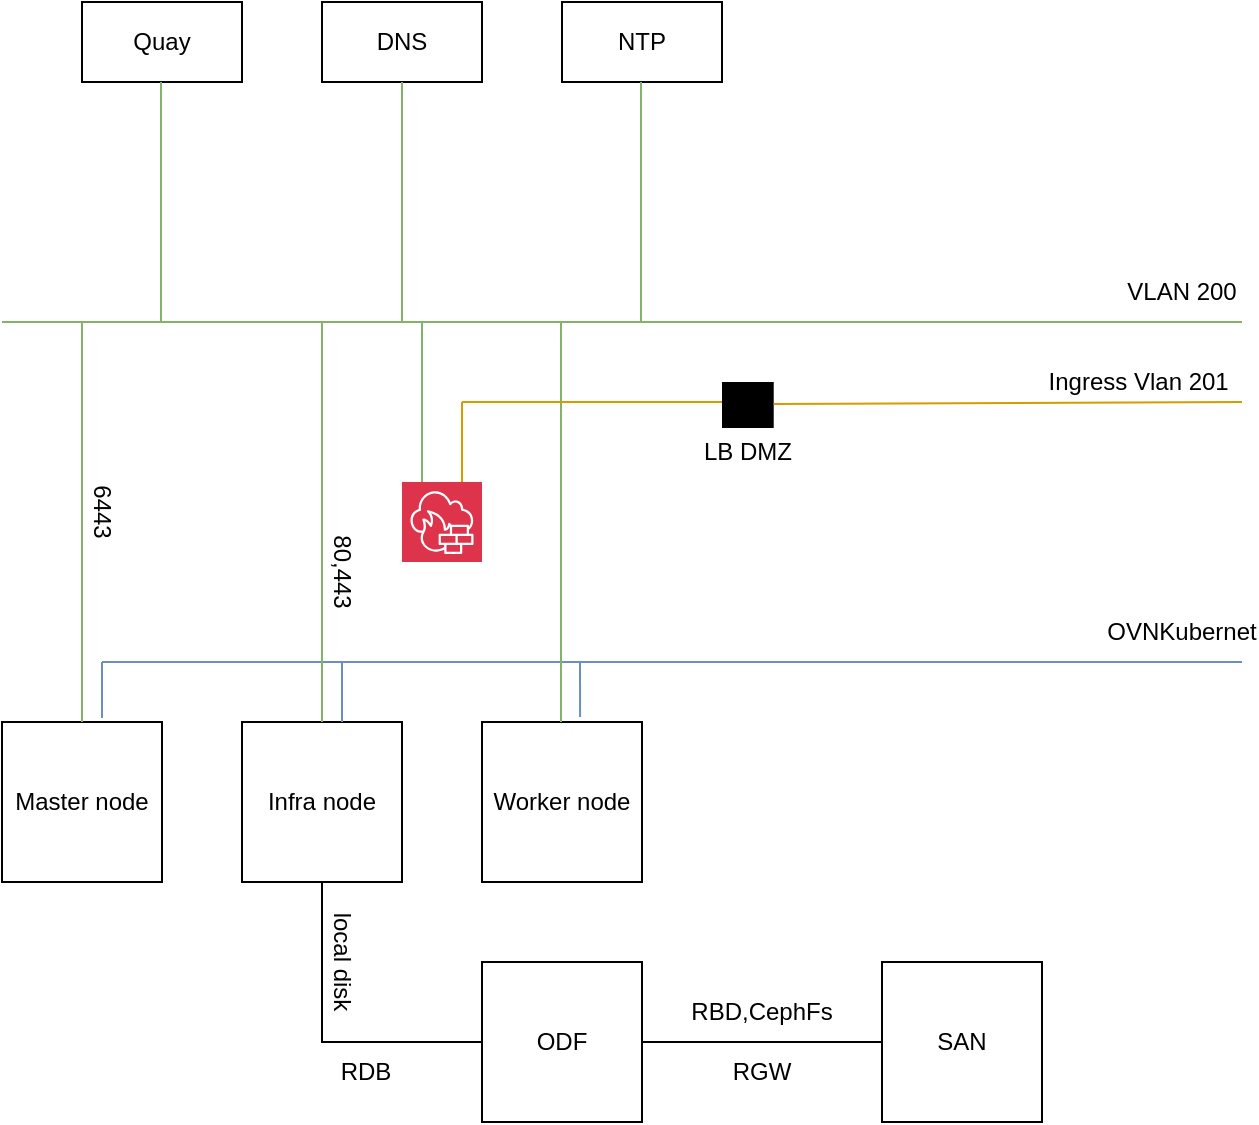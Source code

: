 <mxfile version="28.1.0">
  <diagram name="Trang-1" id="7mNAN81JYyDYD3jnTQ_f">
    <mxGraphModel dx="1034" dy="666" grid="0" gridSize="10" guides="1" tooltips="1" connect="1" arrows="1" fold="1" page="1" pageScale="1" pageWidth="827" pageHeight="1169" math="0" shadow="0">
      <root>
        <mxCell id="0" />
        <mxCell id="1" parent="0" />
        <mxCell id="I7EPeduyy0rPceX-OVld-1" value="Master node" style="whiteSpace=wrap;html=1;aspect=fixed;" parent="1" vertex="1">
          <mxGeometry x="100" y="431" width="80" height="80" as="geometry" />
        </mxCell>
        <mxCell id="I7EPeduyy0rPceX-OVld-2" value="Infra node" style="whiteSpace=wrap;html=1;aspect=fixed;" parent="1" vertex="1">
          <mxGeometry x="220" y="431" width="80" height="80" as="geometry" />
        </mxCell>
        <mxCell id="I7EPeduyy0rPceX-OVld-3" value="Worker node" style="whiteSpace=wrap;html=1;aspect=fixed;" parent="1" vertex="1">
          <mxGeometry x="340" y="431" width="80" height="80" as="geometry" />
        </mxCell>
        <mxCell id="I7EPeduyy0rPceX-OVld-4" value="" style="endArrow=none;html=1;rounded=0;fillColor=#dae8fc;strokeColor=#6c8ebf;" parent="1" edge="1">
          <mxGeometry width="50" height="50" relative="1" as="geometry">
            <mxPoint x="150" y="401" as="sourcePoint" />
            <mxPoint x="390" y="401" as="targetPoint" />
          </mxGeometry>
        </mxCell>
        <mxCell id="I7EPeduyy0rPceX-OVld-5" value="" style="endArrow=none;html=1;rounded=0;entryX=0.625;entryY=-0.025;entryDx=0;entryDy=0;entryPerimeter=0;fillColor=#dae8fc;strokeColor=#6c8ebf;" parent="1" target="I7EPeduyy0rPceX-OVld-1" edge="1">
          <mxGeometry width="50" height="50" relative="1" as="geometry">
            <mxPoint x="150" y="401" as="sourcePoint" />
            <mxPoint x="340" y="311" as="targetPoint" />
          </mxGeometry>
        </mxCell>
        <mxCell id="I7EPeduyy0rPceX-OVld-6" value="" style="endArrow=none;html=1;rounded=0;entryX=0.625;entryY=0;entryDx=0;entryDy=0;entryPerimeter=0;fillColor=#dae8fc;strokeColor=#6c8ebf;" parent="1" target="I7EPeduyy0rPceX-OVld-2" edge="1">
          <mxGeometry width="50" height="50" relative="1" as="geometry">
            <mxPoint x="270" y="401" as="sourcePoint" />
            <mxPoint x="160" y="439" as="targetPoint" />
          </mxGeometry>
        </mxCell>
        <mxCell id="I7EPeduyy0rPceX-OVld-7" value="" style="endArrow=none;html=1;rounded=0;entryX=0.613;entryY=-0.031;entryDx=0;entryDy=0;entryPerimeter=0;fillColor=#dae8fc;strokeColor=#6c8ebf;" parent="1" target="I7EPeduyy0rPceX-OVld-3" edge="1">
          <mxGeometry width="50" height="50" relative="1" as="geometry">
            <mxPoint x="389" y="401" as="sourcePoint" />
            <mxPoint x="280" y="441" as="targetPoint" />
          </mxGeometry>
        </mxCell>
        <mxCell id="I7EPeduyy0rPceX-OVld-8" value="" style="endArrow=none;html=1;rounded=0;fillColor=#dae8fc;strokeColor=#6c8ebf;" parent="1" edge="1">
          <mxGeometry width="50" height="50" relative="1" as="geometry">
            <mxPoint x="390" y="401" as="sourcePoint" />
            <mxPoint x="720" y="401" as="targetPoint" />
          </mxGeometry>
        </mxCell>
        <mxCell id="I7EPeduyy0rPceX-OVld-9" value="OVNKubernet" style="text;html=1;align=center;verticalAlign=middle;whiteSpace=wrap;rounded=0;" parent="1" vertex="1">
          <mxGeometry x="660" y="371" width="60" height="30" as="geometry" />
        </mxCell>
        <mxCell id="I7EPeduyy0rPceX-OVld-10" value="" style="endArrow=none;html=1;rounded=0;fillColor=#d5e8d4;strokeColor=#82b366;entryX=1;entryY=1;entryDx=0;entryDy=0;" parent="1" edge="1" target="I7EPeduyy0rPceX-OVld-11">
          <mxGeometry width="50" height="50" relative="1" as="geometry">
            <mxPoint x="100" y="231" as="sourcePoint" />
            <mxPoint x="620" y="231" as="targetPoint" />
          </mxGeometry>
        </mxCell>
        <mxCell id="I7EPeduyy0rPceX-OVld-11" value="VLAN 200" style="text;html=1;align=center;verticalAlign=middle;whiteSpace=wrap;rounded=0;" parent="1" vertex="1">
          <mxGeometry x="660" y="201" width="60" height="30" as="geometry" />
        </mxCell>
        <mxCell id="I7EPeduyy0rPceX-OVld-13" value="" style="endArrow=none;html=1;rounded=0;exitX=0.5;exitY=0;exitDx=0;exitDy=0;fillColor=#d5e8d4;strokeColor=#82b366;" parent="1" source="I7EPeduyy0rPceX-OVld-1" edge="1">
          <mxGeometry width="50" height="50" relative="1" as="geometry">
            <mxPoint x="290" y="361" as="sourcePoint" />
            <mxPoint x="140" y="231" as="targetPoint" />
            <Array as="points">
              <mxPoint x="140" y="302" />
            </Array>
          </mxGeometry>
        </mxCell>
        <mxCell id="I7EPeduyy0rPceX-OVld-14" value="6443" style="text;html=1;align=center;verticalAlign=middle;whiteSpace=wrap;rounded=0;rotation=90;" parent="1" vertex="1">
          <mxGeometry x="120" y="311" width="60" height="30" as="geometry" />
        </mxCell>
        <mxCell id="I7EPeduyy0rPceX-OVld-15" value="" style="sketch=0;verticalLabelPosition=bottom;sketch=0;aspect=fixed;html=1;verticalAlign=top;strokeColor=none;fillColor=#000000;align=center;outlineConnect=0;pointerEvents=1;shape=mxgraph.citrix2.zones;" parent="1" vertex="1">
          <mxGeometry x="460" y="261" width="25.86" height="23" as="geometry" />
        </mxCell>
        <mxCell id="I7EPeduyy0rPceX-OVld-20" value="80,443" style="text;html=1;align=center;verticalAlign=middle;whiteSpace=wrap;rounded=0;rotation=90;" parent="1" vertex="1">
          <mxGeometry x="240" y="341" width="60" height="30" as="geometry" />
        </mxCell>
        <mxCell id="I7EPeduyy0rPceX-OVld-21" value="DNS" style="rounded=0;whiteSpace=wrap;html=1;" parent="1" vertex="1">
          <mxGeometry x="260" y="71" width="80" height="40" as="geometry" />
        </mxCell>
        <mxCell id="I7EPeduyy0rPceX-OVld-22" value="NTP" style="rounded=0;whiteSpace=wrap;html=1;" parent="1" vertex="1">
          <mxGeometry x="380" y="71" width="80" height="40" as="geometry" />
        </mxCell>
        <mxCell id="I7EPeduyy0rPceX-OVld-23" value="" style="endArrow=none;html=1;rounded=0;entryX=0.5;entryY=1;entryDx=0;entryDy=0;fillColor=#d5e8d4;strokeColor=#82b366;" parent="1" target="I7EPeduyy0rPceX-OVld-21" edge="1">
          <mxGeometry width="50" height="50" relative="1" as="geometry">
            <mxPoint x="300" y="231" as="sourcePoint" />
            <mxPoint x="340" y="311" as="targetPoint" />
          </mxGeometry>
        </mxCell>
        <mxCell id="I7EPeduyy0rPceX-OVld-24" value="" style="endArrow=none;html=1;rounded=0;entryX=0.5;entryY=1;entryDx=0;entryDy=0;fillColor=#d5e8d4;strokeColor=#82b366;" parent="1" edge="1">
          <mxGeometry width="50" height="50" relative="1" as="geometry">
            <mxPoint x="419.5" y="231" as="sourcePoint" />
            <mxPoint x="419.5" y="111" as="targetPoint" />
          </mxGeometry>
        </mxCell>
        <mxCell id="I7EPeduyy0rPceX-OVld-25" value="LB DMZ" style="text;html=1;align=center;verticalAlign=middle;whiteSpace=wrap;rounded=0;" parent="1" vertex="1">
          <mxGeometry x="442.93" y="281" width="60" height="30" as="geometry" />
        </mxCell>
        <mxCell id="I7EPeduyy0rPceX-OVld-29" value="Quay" style="rounded=0;whiteSpace=wrap;html=1;" parent="1" vertex="1">
          <mxGeometry x="140" y="71" width="80" height="40" as="geometry" />
        </mxCell>
        <mxCell id="I7EPeduyy0rPceX-OVld-30" value="" style="endArrow=none;html=1;rounded=0;entryX=0.5;entryY=1;entryDx=0;entryDy=0;fillColor=#d5e8d4;strokeColor=#82b366;" parent="1" edge="1">
          <mxGeometry width="50" height="50" relative="1" as="geometry">
            <mxPoint x="179.5" y="231" as="sourcePoint" />
            <mxPoint x="179.5" y="111" as="targetPoint" />
          </mxGeometry>
        </mxCell>
        <mxCell id="I7EPeduyy0rPceX-OVld-31" value="ODF" style="whiteSpace=wrap;html=1;aspect=fixed;" parent="1" vertex="1">
          <mxGeometry x="340" y="551" width="80" height="80" as="geometry" />
        </mxCell>
        <mxCell id="I7EPeduyy0rPceX-OVld-32" value="" style="endArrow=none;html=1;rounded=0;exitX=0;exitY=0.5;exitDx=0;exitDy=0;entryX=0.5;entryY=1;entryDx=0;entryDy=0;" parent="1" source="I7EPeduyy0rPceX-OVld-31" target="I7EPeduyy0rPceX-OVld-2" edge="1">
          <mxGeometry width="50" height="50" relative="1" as="geometry">
            <mxPoint x="210" y="561" as="sourcePoint" />
            <mxPoint x="260" y="511" as="targetPoint" />
            <Array as="points">
              <mxPoint x="260" y="591" />
            </Array>
          </mxGeometry>
        </mxCell>
        <mxCell id="I7EPeduyy0rPceX-OVld-33" value="local disk" style="text;html=1;align=center;verticalAlign=middle;whiteSpace=wrap;rounded=0;rotation=90;" parent="1" vertex="1">
          <mxGeometry x="240" y="536" width="60" height="30" as="geometry" />
        </mxCell>
        <mxCell id="I7EPeduyy0rPceX-OVld-35" value="SAN" style="whiteSpace=wrap;html=1;aspect=fixed;" parent="1" vertex="1">
          <mxGeometry x="540" y="551" width="80" height="80" as="geometry" />
        </mxCell>
        <mxCell id="I7EPeduyy0rPceX-OVld-36" value="" style="endArrow=none;html=1;rounded=0;entryX=0;entryY=0.5;entryDx=0;entryDy=0;" parent="1" target="I7EPeduyy0rPceX-OVld-35" edge="1">
          <mxGeometry width="50" height="50" relative="1" as="geometry">
            <mxPoint x="420" y="591" as="sourcePoint" />
            <mxPoint x="470" y="541" as="targetPoint" />
          </mxGeometry>
        </mxCell>
        <mxCell id="I7EPeduyy0rPceX-OVld-37" value="RBD,CephFs" style="text;html=1;align=center;verticalAlign=middle;whiteSpace=wrap;rounded=0;" parent="1" vertex="1">
          <mxGeometry x="450" y="561" width="60" height="30" as="geometry" />
        </mxCell>
        <mxCell id="I7EPeduyy0rPceX-OVld-39" value="RGW" style="text;html=1;align=center;verticalAlign=middle;whiteSpace=wrap;rounded=0;" parent="1" vertex="1">
          <mxGeometry x="450" y="591" width="60" height="30" as="geometry" />
        </mxCell>
        <mxCell id="egPpqg0AsoduHAp0yX3R-1" value="RDB" style="text;html=1;align=center;verticalAlign=middle;whiteSpace=wrap;rounded=0;" vertex="1" parent="1">
          <mxGeometry x="257" y="597" width="50" height="18" as="geometry" />
        </mxCell>
        <mxCell id="egPpqg0AsoduHAp0yX3R-3" value="" style="endArrow=none;html=1;rounded=0;fillColor=#ffe6cc;strokeColor=#d79b00;exitX=1;exitY=1;exitDx=0;exitDy=0;" edge="1" parent="1" source="egPpqg0AsoduHAp0yX3R-4">
          <mxGeometry width="50" height="50" relative="1" as="geometry">
            <mxPoint x="745.86" y="272" as="sourcePoint" />
            <mxPoint x="485.86" y="272.058" as="targetPoint" />
          </mxGeometry>
        </mxCell>
        <mxCell id="egPpqg0AsoduHAp0yX3R-4" value="Ingress Vlan 201&amp;nbsp;" style="text;html=1;align=center;verticalAlign=middle;whiteSpace=wrap;rounded=0;" vertex="1" parent="1">
          <mxGeometry x="620" y="251" width="100" height="20" as="geometry" />
        </mxCell>
        <mxCell id="egPpqg0AsoduHAp0yX3R-8" value="" style="endArrow=none;html=1;rounded=0;exitX=0.5;exitY=0;exitDx=0;exitDy=0;fillColor=#d5e8d4;strokeColor=#82b366;" edge="1" parent="1" source="I7EPeduyy0rPceX-OVld-2">
          <mxGeometry width="50" height="50" relative="1" as="geometry">
            <mxPoint x="290" y="361" as="sourcePoint" />
            <mxPoint x="260" y="231" as="targetPoint" />
          </mxGeometry>
        </mxCell>
        <mxCell id="egPpqg0AsoduHAp0yX3R-9" value="" style="endArrow=none;html=1;rounded=0;exitX=0.5;exitY=0;exitDx=0;exitDy=0;fillColor=#d5e8d4;strokeColor=#82b366;" edge="1" parent="1">
          <mxGeometry width="50" height="50" relative="1" as="geometry">
            <mxPoint x="379.5" y="431" as="sourcePoint" />
            <mxPoint x="379.5" y="231" as="targetPoint" />
          </mxGeometry>
        </mxCell>
        <mxCell id="egPpqg0AsoduHAp0yX3R-10" value="" style="sketch=0;points=[[0,0,0],[0.25,0,0],[0.5,0,0],[0.75,0,0],[1,0,0],[0,1,0],[0.25,1,0],[0.5,1,0],[0.75,1,0],[1,1,0],[0,0.25,0],[0,0.5,0],[0,0.75,0],[1,0.25,0],[1,0.5,0],[1,0.75,0]];outlineConnect=0;fontColor=#232F3E;fillColor=#DD344C;strokeColor=#ffffff;dashed=0;verticalLabelPosition=bottom;verticalAlign=top;align=center;html=1;fontSize=12;fontStyle=0;aspect=fixed;shape=mxgraph.aws4.resourceIcon;resIcon=mxgraph.aws4.network_firewall;" vertex="1" parent="1">
          <mxGeometry x="300" y="311" width="40" height="40" as="geometry" />
        </mxCell>
        <mxCell id="egPpqg0AsoduHAp0yX3R-11" value="" style="endArrow=none;html=1;rounded=0;exitX=0.25;exitY=0;exitDx=0;exitDy=0;exitPerimeter=0;fillColor=#d5e8d4;strokeColor=#82b366;" edge="1" parent="1" source="egPpqg0AsoduHAp0yX3R-10">
          <mxGeometry width="50" height="50" relative="1" as="geometry">
            <mxPoint x="290" y="361" as="sourcePoint" />
            <mxPoint x="310" y="231" as="targetPoint" />
          </mxGeometry>
        </mxCell>
        <mxCell id="egPpqg0AsoduHAp0yX3R-13" value="" style="endArrow=none;html=1;rounded=0;exitX=0.75;exitY=0;exitDx=0;exitDy=0;exitPerimeter=0;fillColor=#ffe6cc;strokeColor=#d79b00;" edge="1" parent="1" source="egPpqg0AsoduHAp0yX3R-10">
          <mxGeometry width="50" height="50" relative="1" as="geometry">
            <mxPoint x="290" y="361" as="sourcePoint" />
            <mxPoint x="330" y="271" as="targetPoint" />
          </mxGeometry>
        </mxCell>
        <mxCell id="egPpqg0AsoduHAp0yX3R-14" value="" style="endArrow=none;html=1;rounded=0;fillColor=#ffe6cc;strokeColor=#d79b00;" edge="1" parent="1">
          <mxGeometry width="50" height="50" relative="1" as="geometry">
            <mxPoint x="460" y="271" as="sourcePoint" />
            <mxPoint x="330" y="271" as="targetPoint" />
          </mxGeometry>
        </mxCell>
      </root>
    </mxGraphModel>
  </diagram>
</mxfile>
